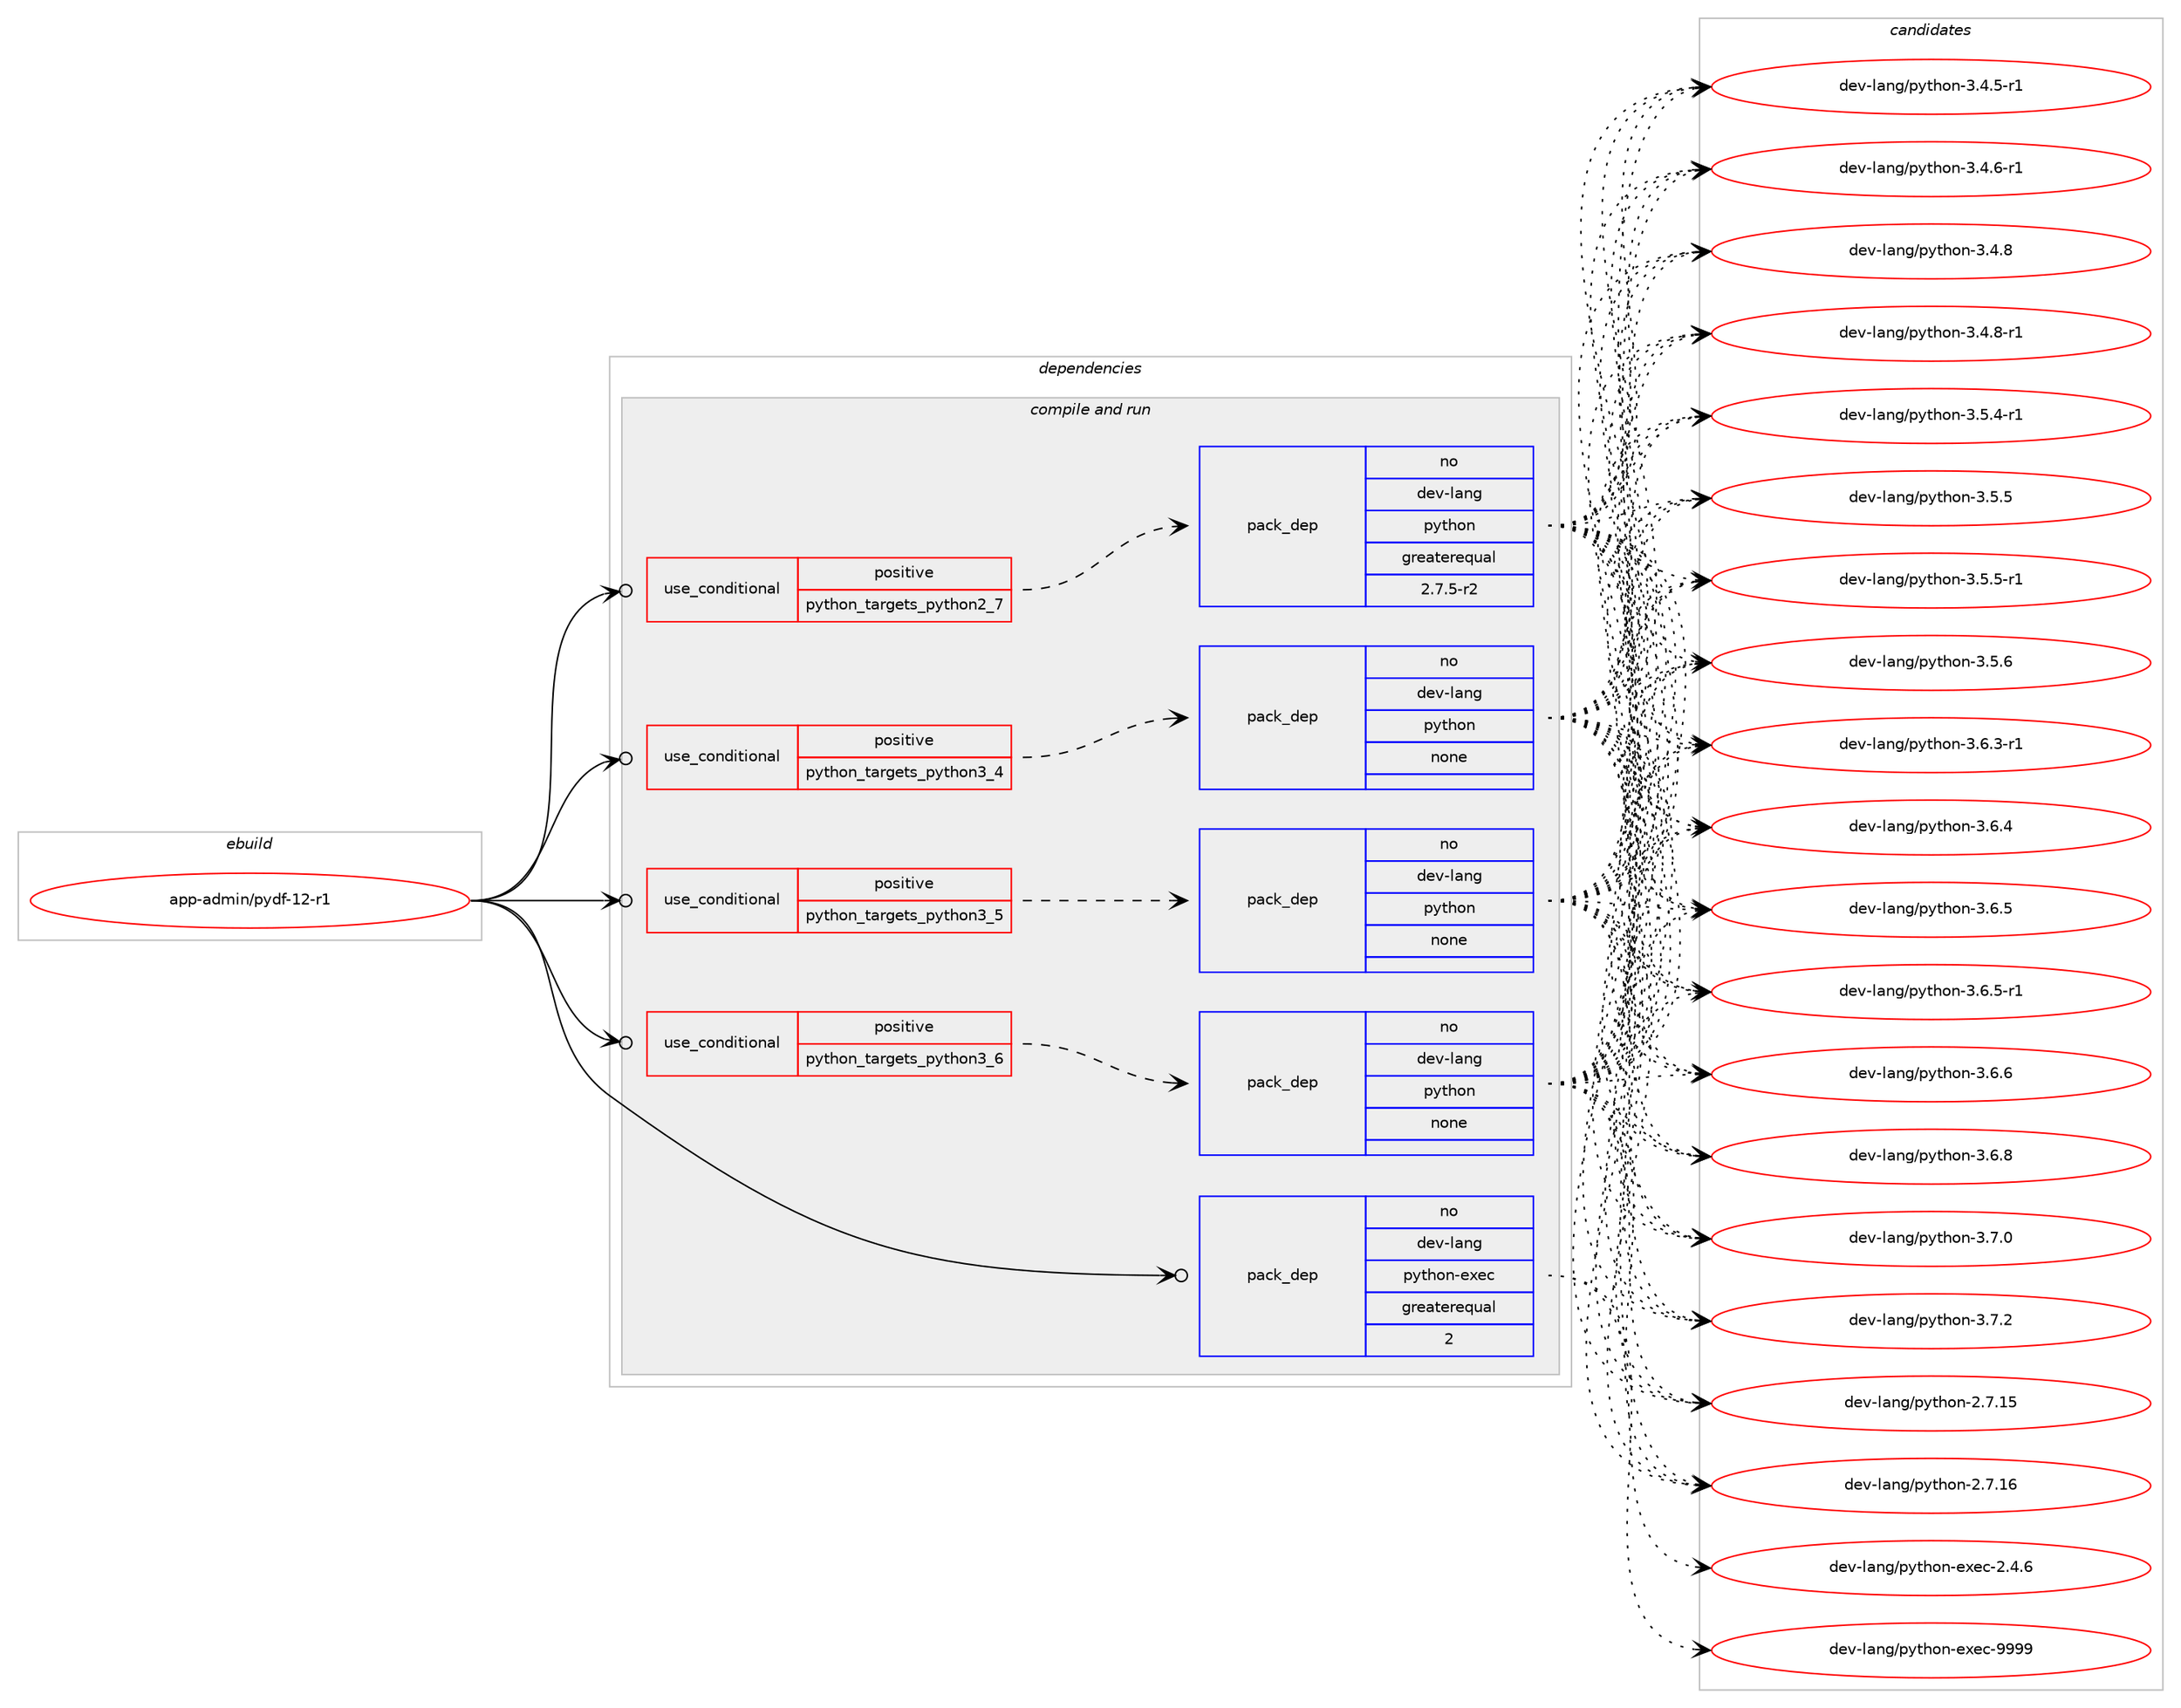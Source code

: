 digraph prolog {

# *************
# Graph options
# *************

newrank=true;
concentrate=true;
compound=true;
graph [rankdir=LR,fontname=Helvetica,fontsize=10,ranksep=1.5];#, ranksep=2.5, nodesep=0.2];
edge  [arrowhead=vee];
node  [fontname=Helvetica,fontsize=10];

# **********
# The ebuild
# **********

subgraph cluster_leftcol {
color=gray;
rank=same;
label=<<i>ebuild</i>>;
id [label="app-admin/pydf-12-r1", color=red, width=4, href="../app-admin/pydf-12-r1.svg"];
}

# ****************
# The dependencies
# ****************

subgraph cluster_midcol {
color=gray;
label=<<i>dependencies</i>>;
subgraph cluster_compile {
fillcolor="#eeeeee";
style=filled;
label=<<i>compile</i>>;
}
subgraph cluster_compileandrun {
fillcolor="#eeeeee";
style=filled;
label=<<i>compile and run</i>>;
subgraph cond345539 {
dependency1267835 [label=<<TABLE BORDER="0" CELLBORDER="1" CELLSPACING="0" CELLPADDING="4"><TR><TD ROWSPAN="3" CELLPADDING="10">use_conditional</TD></TR><TR><TD>positive</TD></TR><TR><TD>python_targets_python2_7</TD></TR></TABLE>>, shape=none, color=red];
subgraph pack902640 {
dependency1267836 [label=<<TABLE BORDER="0" CELLBORDER="1" CELLSPACING="0" CELLPADDING="4" WIDTH="220"><TR><TD ROWSPAN="6" CELLPADDING="30">pack_dep</TD></TR><TR><TD WIDTH="110">no</TD></TR><TR><TD>dev-lang</TD></TR><TR><TD>python</TD></TR><TR><TD>greaterequal</TD></TR><TR><TD>2.7.5-r2</TD></TR></TABLE>>, shape=none, color=blue];
}
dependency1267835:e -> dependency1267836:w [weight=20,style="dashed",arrowhead="vee"];
}
id:e -> dependency1267835:w [weight=20,style="solid",arrowhead="odotvee"];
subgraph cond345540 {
dependency1267837 [label=<<TABLE BORDER="0" CELLBORDER="1" CELLSPACING="0" CELLPADDING="4"><TR><TD ROWSPAN="3" CELLPADDING="10">use_conditional</TD></TR><TR><TD>positive</TD></TR><TR><TD>python_targets_python3_4</TD></TR></TABLE>>, shape=none, color=red];
subgraph pack902641 {
dependency1267838 [label=<<TABLE BORDER="0" CELLBORDER="1" CELLSPACING="0" CELLPADDING="4" WIDTH="220"><TR><TD ROWSPAN="6" CELLPADDING="30">pack_dep</TD></TR><TR><TD WIDTH="110">no</TD></TR><TR><TD>dev-lang</TD></TR><TR><TD>python</TD></TR><TR><TD>none</TD></TR><TR><TD></TD></TR></TABLE>>, shape=none, color=blue];
}
dependency1267837:e -> dependency1267838:w [weight=20,style="dashed",arrowhead="vee"];
}
id:e -> dependency1267837:w [weight=20,style="solid",arrowhead="odotvee"];
subgraph cond345541 {
dependency1267839 [label=<<TABLE BORDER="0" CELLBORDER="1" CELLSPACING="0" CELLPADDING="4"><TR><TD ROWSPAN="3" CELLPADDING="10">use_conditional</TD></TR><TR><TD>positive</TD></TR><TR><TD>python_targets_python3_5</TD></TR></TABLE>>, shape=none, color=red];
subgraph pack902642 {
dependency1267840 [label=<<TABLE BORDER="0" CELLBORDER="1" CELLSPACING="0" CELLPADDING="4" WIDTH="220"><TR><TD ROWSPAN="6" CELLPADDING="30">pack_dep</TD></TR><TR><TD WIDTH="110">no</TD></TR><TR><TD>dev-lang</TD></TR><TR><TD>python</TD></TR><TR><TD>none</TD></TR><TR><TD></TD></TR></TABLE>>, shape=none, color=blue];
}
dependency1267839:e -> dependency1267840:w [weight=20,style="dashed",arrowhead="vee"];
}
id:e -> dependency1267839:w [weight=20,style="solid",arrowhead="odotvee"];
subgraph cond345542 {
dependency1267841 [label=<<TABLE BORDER="0" CELLBORDER="1" CELLSPACING="0" CELLPADDING="4"><TR><TD ROWSPAN="3" CELLPADDING="10">use_conditional</TD></TR><TR><TD>positive</TD></TR><TR><TD>python_targets_python3_6</TD></TR></TABLE>>, shape=none, color=red];
subgraph pack902643 {
dependency1267842 [label=<<TABLE BORDER="0" CELLBORDER="1" CELLSPACING="0" CELLPADDING="4" WIDTH="220"><TR><TD ROWSPAN="6" CELLPADDING="30">pack_dep</TD></TR><TR><TD WIDTH="110">no</TD></TR><TR><TD>dev-lang</TD></TR><TR><TD>python</TD></TR><TR><TD>none</TD></TR><TR><TD></TD></TR></TABLE>>, shape=none, color=blue];
}
dependency1267841:e -> dependency1267842:w [weight=20,style="dashed",arrowhead="vee"];
}
id:e -> dependency1267841:w [weight=20,style="solid",arrowhead="odotvee"];
subgraph pack902644 {
dependency1267843 [label=<<TABLE BORDER="0" CELLBORDER="1" CELLSPACING="0" CELLPADDING="4" WIDTH="220"><TR><TD ROWSPAN="6" CELLPADDING="30">pack_dep</TD></TR><TR><TD WIDTH="110">no</TD></TR><TR><TD>dev-lang</TD></TR><TR><TD>python-exec</TD></TR><TR><TD>greaterequal</TD></TR><TR><TD>2</TD></TR></TABLE>>, shape=none, color=blue];
}
id:e -> dependency1267843:w [weight=20,style="solid",arrowhead="odotvee"];
}
subgraph cluster_run {
fillcolor="#eeeeee";
style=filled;
label=<<i>run</i>>;
}
}

# **************
# The candidates
# **************

subgraph cluster_choices {
rank=same;
color=gray;
label=<<i>candidates</i>>;

subgraph choice902640 {
color=black;
nodesep=1;
choice10010111845108971101034711212111610411111045504655464953 [label="dev-lang/python-2.7.15", color=red, width=4,href="../dev-lang/python-2.7.15.svg"];
choice10010111845108971101034711212111610411111045504655464954 [label="dev-lang/python-2.7.16", color=red, width=4,href="../dev-lang/python-2.7.16.svg"];
choice1001011184510897110103471121211161041111104551465246534511449 [label="dev-lang/python-3.4.5-r1", color=red, width=4,href="../dev-lang/python-3.4.5-r1.svg"];
choice1001011184510897110103471121211161041111104551465246544511449 [label="dev-lang/python-3.4.6-r1", color=red, width=4,href="../dev-lang/python-3.4.6-r1.svg"];
choice100101118451089711010347112121116104111110455146524656 [label="dev-lang/python-3.4.8", color=red, width=4,href="../dev-lang/python-3.4.8.svg"];
choice1001011184510897110103471121211161041111104551465246564511449 [label="dev-lang/python-3.4.8-r1", color=red, width=4,href="../dev-lang/python-3.4.8-r1.svg"];
choice1001011184510897110103471121211161041111104551465346524511449 [label="dev-lang/python-3.5.4-r1", color=red, width=4,href="../dev-lang/python-3.5.4-r1.svg"];
choice100101118451089711010347112121116104111110455146534653 [label="dev-lang/python-3.5.5", color=red, width=4,href="../dev-lang/python-3.5.5.svg"];
choice1001011184510897110103471121211161041111104551465346534511449 [label="dev-lang/python-3.5.5-r1", color=red, width=4,href="../dev-lang/python-3.5.5-r1.svg"];
choice100101118451089711010347112121116104111110455146534654 [label="dev-lang/python-3.5.6", color=red, width=4,href="../dev-lang/python-3.5.6.svg"];
choice1001011184510897110103471121211161041111104551465446514511449 [label="dev-lang/python-3.6.3-r1", color=red, width=4,href="../dev-lang/python-3.6.3-r1.svg"];
choice100101118451089711010347112121116104111110455146544652 [label="dev-lang/python-3.6.4", color=red, width=4,href="../dev-lang/python-3.6.4.svg"];
choice100101118451089711010347112121116104111110455146544653 [label="dev-lang/python-3.6.5", color=red, width=4,href="../dev-lang/python-3.6.5.svg"];
choice1001011184510897110103471121211161041111104551465446534511449 [label="dev-lang/python-3.6.5-r1", color=red, width=4,href="../dev-lang/python-3.6.5-r1.svg"];
choice100101118451089711010347112121116104111110455146544654 [label="dev-lang/python-3.6.6", color=red, width=4,href="../dev-lang/python-3.6.6.svg"];
choice100101118451089711010347112121116104111110455146544656 [label="dev-lang/python-3.6.8", color=red, width=4,href="../dev-lang/python-3.6.8.svg"];
choice100101118451089711010347112121116104111110455146554648 [label="dev-lang/python-3.7.0", color=red, width=4,href="../dev-lang/python-3.7.0.svg"];
choice100101118451089711010347112121116104111110455146554650 [label="dev-lang/python-3.7.2", color=red, width=4,href="../dev-lang/python-3.7.2.svg"];
dependency1267836:e -> choice10010111845108971101034711212111610411111045504655464953:w [style=dotted,weight="100"];
dependency1267836:e -> choice10010111845108971101034711212111610411111045504655464954:w [style=dotted,weight="100"];
dependency1267836:e -> choice1001011184510897110103471121211161041111104551465246534511449:w [style=dotted,weight="100"];
dependency1267836:e -> choice1001011184510897110103471121211161041111104551465246544511449:w [style=dotted,weight="100"];
dependency1267836:e -> choice100101118451089711010347112121116104111110455146524656:w [style=dotted,weight="100"];
dependency1267836:e -> choice1001011184510897110103471121211161041111104551465246564511449:w [style=dotted,weight="100"];
dependency1267836:e -> choice1001011184510897110103471121211161041111104551465346524511449:w [style=dotted,weight="100"];
dependency1267836:e -> choice100101118451089711010347112121116104111110455146534653:w [style=dotted,weight="100"];
dependency1267836:e -> choice1001011184510897110103471121211161041111104551465346534511449:w [style=dotted,weight="100"];
dependency1267836:e -> choice100101118451089711010347112121116104111110455146534654:w [style=dotted,weight="100"];
dependency1267836:e -> choice1001011184510897110103471121211161041111104551465446514511449:w [style=dotted,weight="100"];
dependency1267836:e -> choice100101118451089711010347112121116104111110455146544652:w [style=dotted,weight="100"];
dependency1267836:e -> choice100101118451089711010347112121116104111110455146544653:w [style=dotted,weight="100"];
dependency1267836:e -> choice1001011184510897110103471121211161041111104551465446534511449:w [style=dotted,weight="100"];
dependency1267836:e -> choice100101118451089711010347112121116104111110455146544654:w [style=dotted,weight="100"];
dependency1267836:e -> choice100101118451089711010347112121116104111110455146544656:w [style=dotted,weight="100"];
dependency1267836:e -> choice100101118451089711010347112121116104111110455146554648:w [style=dotted,weight="100"];
dependency1267836:e -> choice100101118451089711010347112121116104111110455146554650:w [style=dotted,weight="100"];
}
subgraph choice902641 {
color=black;
nodesep=1;
choice10010111845108971101034711212111610411111045504655464953 [label="dev-lang/python-2.7.15", color=red, width=4,href="../dev-lang/python-2.7.15.svg"];
choice10010111845108971101034711212111610411111045504655464954 [label="dev-lang/python-2.7.16", color=red, width=4,href="../dev-lang/python-2.7.16.svg"];
choice1001011184510897110103471121211161041111104551465246534511449 [label="dev-lang/python-3.4.5-r1", color=red, width=4,href="../dev-lang/python-3.4.5-r1.svg"];
choice1001011184510897110103471121211161041111104551465246544511449 [label="dev-lang/python-3.4.6-r1", color=red, width=4,href="../dev-lang/python-3.4.6-r1.svg"];
choice100101118451089711010347112121116104111110455146524656 [label="dev-lang/python-3.4.8", color=red, width=4,href="../dev-lang/python-3.4.8.svg"];
choice1001011184510897110103471121211161041111104551465246564511449 [label="dev-lang/python-3.4.8-r1", color=red, width=4,href="../dev-lang/python-3.4.8-r1.svg"];
choice1001011184510897110103471121211161041111104551465346524511449 [label="dev-lang/python-3.5.4-r1", color=red, width=4,href="../dev-lang/python-3.5.4-r1.svg"];
choice100101118451089711010347112121116104111110455146534653 [label="dev-lang/python-3.5.5", color=red, width=4,href="../dev-lang/python-3.5.5.svg"];
choice1001011184510897110103471121211161041111104551465346534511449 [label="dev-lang/python-3.5.5-r1", color=red, width=4,href="../dev-lang/python-3.5.5-r1.svg"];
choice100101118451089711010347112121116104111110455146534654 [label="dev-lang/python-3.5.6", color=red, width=4,href="../dev-lang/python-3.5.6.svg"];
choice1001011184510897110103471121211161041111104551465446514511449 [label="dev-lang/python-3.6.3-r1", color=red, width=4,href="../dev-lang/python-3.6.3-r1.svg"];
choice100101118451089711010347112121116104111110455146544652 [label="dev-lang/python-3.6.4", color=red, width=4,href="../dev-lang/python-3.6.4.svg"];
choice100101118451089711010347112121116104111110455146544653 [label="dev-lang/python-3.6.5", color=red, width=4,href="../dev-lang/python-3.6.5.svg"];
choice1001011184510897110103471121211161041111104551465446534511449 [label="dev-lang/python-3.6.5-r1", color=red, width=4,href="../dev-lang/python-3.6.5-r1.svg"];
choice100101118451089711010347112121116104111110455146544654 [label="dev-lang/python-3.6.6", color=red, width=4,href="../dev-lang/python-3.6.6.svg"];
choice100101118451089711010347112121116104111110455146544656 [label="dev-lang/python-3.6.8", color=red, width=4,href="../dev-lang/python-3.6.8.svg"];
choice100101118451089711010347112121116104111110455146554648 [label="dev-lang/python-3.7.0", color=red, width=4,href="../dev-lang/python-3.7.0.svg"];
choice100101118451089711010347112121116104111110455146554650 [label="dev-lang/python-3.7.2", color=red, width=4,href="../dev-lang/python-3.7.2.svg"];
dependency1267838:e -> choice10010111845108971101034711212111610411111045504655464953:w [style=dotted,weight="100"];
dependency1267838:e -> choice10010111845108971101034711212111610411111045504655464954:w [style=dotted,weight="100"];
dependency1267838:e -> choice1001011184510897110103471121211161041111104551465246534511449:w [style=dotted,weight="100"];
dependency1267838:e -> choice1001011184510897110103471121211161041111104551465246544511449:w [style=dotted,weight="100"];
dependency1267838:e -> choice100101118451089711010347112121116104111110455146524656:w [style=dotted,weight="100"];
dependency1267838:e -> choice1001011184510897110103471121211161041111104551465246564511449:w [style=dotted,weight="100"];
dependency1267838:e -> choice1001011184510897110103471121211161041111104551465346524511449:w [style=dotted,weight="100"];
dependency1267838:e -> choice100101118451089711010347112121116104111110455146534653:w [style=dotted,weight="100"];
dependency1267838:e -> choice1001011184510897110103471121211161041111104551465346534511449:w [style=dotted,weight="100"];
dependency1267838:e -> choice100101118451089711010347112121116104111110455146534654:w [style=dotted,weight="100"];
dependency1267838:e -> choice1001011184510897110103471121211161041111104551465446514511449:w [style=dotted,weight="100"];
dependency1267838:e -> choice100101118451089711010347112121116104111110455146544652:w [style=dotted,weight="100"];
dependency1267838:e -> choice100101118451089711010347112121116104111110455146544653:w [style=dotted,weight="100"];
dependency1267838:e -> choice1001011184510897110103471121211161041111104551465446534511449:w [style=dotted,weight="100"];
dependency1267838:e -> choice100101118451089711010347112121116104111110455146544654:w [style=dotted,weight="100"];
dependency1267838:e -> choice100101118451089711010347112121116104111110455146544656:w [style=dotted,weight="100"];
dependency1267838:e -> choice100101118451089711010347112121116104111110455146554648:w [style=dotted,weight="100"];
dependency1267838:e -> choice100101118451089711010347112121116104111110455146554650:w [style=dotted,weight="100"];
}
subgraph choice902642 {
color=black;
nodesep=1;
choice10010111845108971101034711212111610411111045504655464953 [label="dev-lang/python-2.7.15", color=red, width=4,href="../dev-lang/python-2.7.15.svg"];
choice10010111845108971101034711212111610411111045504655464954 [label="dev-lang/python-2.7.16", color=red, width=4,href="../dev-lang/python-2.7.16.svg"];
choice1001011184510897110103471121211161041111104551465246534511449 [label="dev-lang/python-3.4.5-r1", color=red, width=4,href="../dev-lang/python-3.4.5-r1.svg"];
choice1001011184510897110103471121211161041111104551465246544511449 [label="dev-lang/python-3.4.6-r1", color=red, width=4,href="../dev-lang/python-3.4.6-r1.svg"];
choice100101118451089711010347112121116104111110455146524656 [label="dev-lang/python-3.4.8", color=red, width=4,href="../dev-lang/python-3.4.8.svg"];
choice1001011184510897110103471121211161041111104551465246564511449 [label="dev-lang/python-3.4.8-r1", color=red, width=4,href="../dev-lang/python-3.4.8-r1.svg"];
choice1001011184510897110103471121211161041111104551465346524511449 [label="dev-lang/python-3.5.4-r1", color=red, width=4,href="../dev-lang/python-3.5.4-r1.svg"];
choice100101118451089711010347112121116104111110455146534653 [label="dev-lang/python-3.5.5", color=red, width=4,href="../dev-lang/python-3.5.5.svg"];
choice1001011184510897110103471121211161041111104551465346534511449 [label="dev-lang/python-3.5.5-r1", color=red, width=4,href="../dev-lang/python-3.5.5-r1.svg"];
choice100101118451089711010347112121116104111110455146534654 [label="dev-lang/python-3.5.6", color=red, width=4,href="../dev-lang/python-3.5.6.svg"];
choice1001011184510897110103471121211161041111104551465446514511449 [label="dev-lang/python-3.6.3-r1", color=red, width=4,href="../dev-lang/python-3.6.3-r1.svg"];
choice100101118451089711010347112121116104111110455146544652 [label="dev-lang/python-3.6.4", color=red, width=4,href="../dev-lang/python-3.6.4.svg"];
choice100101118451089711010347112121116104111110455146544653 [label="dev-lang/python-3.6.5", color=red, width=4,href="../dev-lang/python-3.6.5.svg"];
choice1001011184510897110103471121211161041111104551465446534511449 [label="dev-lang/python-3.6.5-r1", color=red, width=4,href="../dev-lang/python-3.6.5-r1.svg"];
choice100101118451089711010347112121116104111110455146544654 [label="dev-lang/python-3.6.6", color=red, width=4,href="../dev-lang/python-3.6.6.svg"];
choice100101118451089711010347112121116104111110455146544656 [label="dev-lang/python-3.6.8", color=red, width=4,href="../dev-lang/python-3.6.8.svg"];
choice100101118451089711010347112121116104111110455146554648 [label="dev-lang/python-3.7.0", color=red, width=4,href="../dev-lang/python-3.7.0.svg"];
choice100101118451089711010347112121116104111110455146554650 [label="dev-lang/python-3.7.2", color=red, width=4,href="../dev-lang/python-3.7.2.svg"];
dependency1267840:e -> choice10010111845108971101034711212111610411111045504655464953:w [style=dotted,weight="100"];
dependency1267840:e -> choice10010111845108971101034711212111610411111045504655464954:w [style=dotted,weight="100"];
dependency1267840:e -> choice1001011184510897110103471121211161041111104551465246534511449:w [style=dotted,weight="100"];
dependency1267840:e -> choice1001011184510897110103471121211161041111104551465246544511449:w [style=dotted,weight="100"];
dependency1267840:e -> choice100101118451089711010347112121116104111110455146524656:w [style=dotted,weight="100"];
dependency1267840:e -> choice1001011184510897110103471121211161041111104551465246564511449:w [style=dotted,weight="100"];
dependency1267840:e -> choice1001011184510897110103471121211161041111104551465346524511449:w [style=dotted,weight="100"];
dependency1267840:e -> choice100101118451089711010347112121116104111110455146534653:w [style=dotted,weight="100"];
dependency1267840:e -> choice1001011184510897110103471121211161041111104551465346534511449:w [style=dotted,weight="100"];
dependency1267840:e -> choice100101118451089711010347112121116104111110455146534654:w [style=dotted,weight="100"];
dependency1267840:e -> choice1001011184510897110103471121211161041111104551465446514511449:w [style=dotted,weight="100"];
dependency1267840:e -> choice100101118451089711010347112121116104111110455146544652:w [style=dotted,weight="100"];
dependency1267840:e -> choice100101118451089711010347112121116104111110455146544653:w [style=dotted,weight="100"];
dependency1267840:e -> choice1001011184510897110103471121211161041111104551465446534511449:w [style=dotted,weight="100"];
dependency1267840:e -> choice100101118451089711010347112121116104111110455146544654:w [style=dotted,weight="100"];
dependency1267840:e -> choice100101118451089711010347112121116104111110455146544656:w [style=dotted,weight="100"];
dependency1267840:e -> choice100101118451089711010347112121116104111110455146554648:w [style=dotted,weight="100"];
dependency1267840:e -> choice100101118451089711010347112121116104111110455146554650:w [style=dotted,weight="100"];
}
subgraph choice902643 {
color=black;
nodesep=1;
choice10010111845108971101034711212111610411111045504655464953 [label="dev-lang/python-2.7.15", color=red, width=4,href="../dev-lang/python-2.7.15.svg"];
choice10010111845108971101034711212111610411111045504655464954 [label="dev-lang/python-2.7.16", color=red, width=4,href="../dev-lang/python-2.7.16.svg"];
choice1001011184510897110103471121211161041111104551465246534511449 [label="dev-lang/python-3.4.5-r1", color=red, width=4,href="../dev-lang/python-3.4.5-r1.svg"];
choice1001011184510897110103471121211161041111104551465246544511449 [label="dev-lang/python-3.4.6-r1", color=red, width=4,href="../dev-lang/python-3.4.6-r1.svg"];
choice100101118451089711010347112121116104111110455146524656 [label="dev-lang/python-3.4.8", color=red, width=4,href="../dev-lang/python-3.4.8.svg"];
choice1001011184510897110103471121211161041111104551465246564511449 [label="dev-lang/python-3.4.8-r1", color=red, width=4,href="../dev-lang/python-3.4.8-r1.svg"];
choice1001011184510897110103471121211161041111104551465346524511449 [label="dev-lang/python-3.5.4-r1", color=red, width=4,href="../dev-lang/python-3.5.4-r1.svg"];
choice100101118451089711010347112121116104111110455146534653 [label="dev-lang/python-3.5.5", color=red, width=4,href="../dev-lang/python-3.5.5.svg"];
choice1001011184510897110103471121211161041111104551465346534511449 [label="dev-lang/python-3.5.5-r1", color=red, width=4,href="../dev-lang/python-3.5.5-r1.svg"];
choice100101118451089711010347112121116104111110455146534654 [label="dev-lang/python-3.5.6", color=red, width=4,href="../dev-lang/python-3.5.6.svg"];
choice1001011184510897110103471121211161041111104551465446514511449 [label="dev-lang/python-3.6.3-r1", color=red, width=4,href="../dev-lang/python-3.6.3-r1.svg"];
choice100101118451089711010347112121116104111110455146544652 [label="dev-lang/python-3.6.4", color=red, width=4,href="../dev-lang/python-3.6.4.svg"];
choice100101118451089711010347112121116104111110455146544653 [label="dev-lang/python-3.6.5", color=red, width=4,href="../dev-lang/python-3.6.5.svg"];
choice1001011184510897110103471121211161041111104551465446534511449 [label="dev-lang/python-3.6.5-r1", color=red, width=4,href="../dev-lang/python-3.6.5-r1.svg"];
choice100101118451089711010347112121116104111110455146544654 [label="dev-lang/python-3.6.6", color=red, width=4,href="../dev-lang/python-3.6.6.svg"];
choice100101118451089711010347112121116104111110455146544656 [label="dev-lang/python-3.6.8", color=red, width=4,href="../dev-lang/python-3.6.8.svg"];
choice100101118451089711010347112121116104111110455146554648 [label="dev-lang/python-3.7.0", color=red, width=4,href="../dev-lang/python-3.7.0.svg"];
choice100101118451089711010347112121116104111110455146554650 [label="dev-lang/python-3.7.2", color=red, width=4,href="../dev-lang/python-3.7.2.svg"];
dependency1267842:e -> choice10010111845108971101034711212111610411111045504655464953:w [style=dotted,weight="100"];
dependency1267842:e -> choice10010111845108971101034711212111610411111045504655464954:w [style=dotted,weight="100"];
dependency1267842:e -> choice1001011184510897110103471121211161041111104551465246534511449:w [style=dotted,weight="100"];
dependency1267842:e -> choice1001011184510897110103471121211161041111104551465246544511449:w [style=dotted,weight="100"];
dependency1267842:e -> choice100101118451089711010347112121116104111110455146524656:w [style=dotted,weight="100"];
dependency1267842:e -> choice1001011184510897110103471121211161041111104551465246564511449:w [style=dotted,weight="100"];
dependency1267842:e -> choice1001011184510897110103471121211161041111104551465346524511449:w [style=dotted,weight="100"];
dependency1267842:e -> choice100101118451089711010347112121116104111110455146534653:w [style=dotted,weight="100"];
dependency1267842:e -> choice1001011184510897110103471121211161041111104551465346534511449:w [style=dotted,weight="100"];
dependency1267842:e -> choice100101118451089711010347112121116104111110455146534654:w [style=dotted,weight="100"];
dependency1267842:e -> choice1001011184510897110103471121211161041111104551465446514511449:w [style=dotted,weight="100"];
dependency1267842:e -> choice100101118451089711010347112121116104111110455146544652:w [style=dotted,weight="100"];
dependency1267842:e -> choice100101118451089711010347112121116104111110455146544653:w [style=dotted,weight="100"];
dependency1267842:e -> choice1001011184510897110103471121211161041111104551465446534511449:w [style=dotted,weight="100"];
dependency1267842:e -> choice100101118451089711010347112121116104111110455146544654:w [style=dotted,weight="100"];
dependency1267842:e -> choice100101118451089711010347112121116104111110455146544656:w [style=dotted,weight="100"];
dependency1267842:e -> choice100101118451089711010347112121116104111110455146554648:w [style=dotted,weight="100"];
dependency1267842:e -> choice100101118451089711010347112121116104111110455146554650:w [style=dotted,weight="100"];
}
subgraph choice902644 {
color=black;
nodesep=1;
choice1001011184510897110103471121211161041111104510112010199455046524654 [label="dev-lang/python-exec-2.4.6", color=red, width=4,href="../dev-lang/python-exec-2.4.6.svg"];
choice10010111845108971101034711212111610411111045101120101994557575757 [label="dev-lang/python-exec-9999", color=red, width=4,href="../dev-lang/python-exec-9999.svg"];
dependency1267843:e -> choice1001011184510897110103471121211161041111104510112010199455046524654:w [style=dotted,weight="100"];
dependency1267843:e -> choice10010111845108971101034711212111610411111045101120101994557575757:w [style=dotted,weight="100"];
}
}

}
